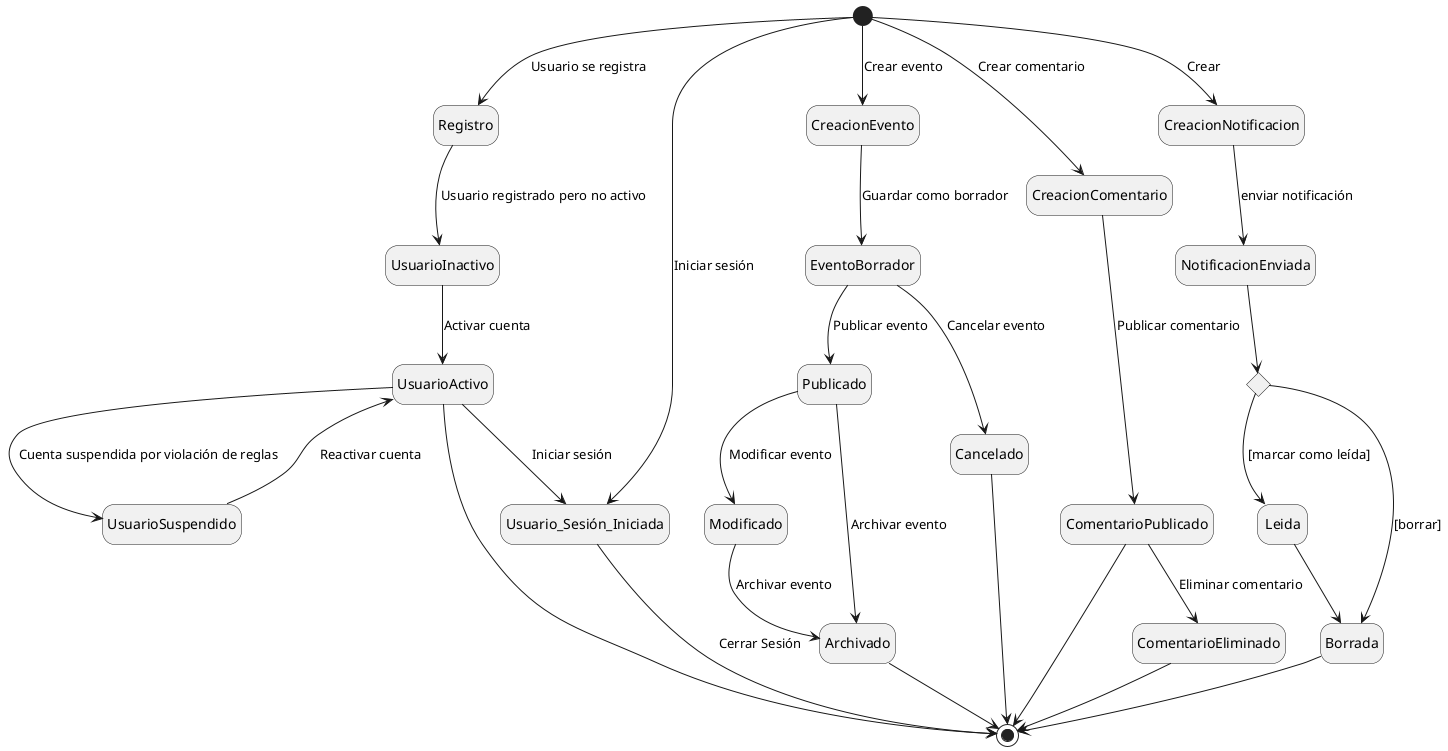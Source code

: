 @startuml Diagrama ded estados

hide empty description

' Estado inicial
[*] --> Registro : Usuario se registra

' Estados del Usuario
Registro --> UsuarioInactivo : Usuario registrado pero no activo
UsuarioInactivo --> UsuarioActivo : Activar cuenta
UsuarioActivo --> UsuarioSuspendido : Cuenta suspendida por violación de reglas
UsuarioSuspendido --> UsuarioActivo : Reactivar cuenta
UsuarioActivo --> [*]
UsuarioActivo --> Usuario_Sesión_Iniciada : Iniciar sesión
Usuario_Sesión_Iniciada --> [*] : Cerrar Sesión
[*] --> Usuario_Sesión_Iniciada : Iniciar sesión

' Estados del Evento
[*] --> CreacionEvento : Crear evento
CreacionEvento --> EventoBorrador : Guardar como borrador
EventoBorrador --> Publicado : Publicar evento
Publicado --> Modificado: Modificar evento
Modificado --> Archivado: Archivar evento
Publicado --> Archivado : Archivar evento
EventoBorrador --> Cancelado : Cancelar evento
Cancelado --> [*]
Archivado --> [*]

' Estados del Comentario
[*] --> CreacionComentario : Crear comentario
CreacionComentario --> ComentarioPublicado : Publicar comentario
ComentarioPublicado --> ComentarioEliminado : Eliminar comentario
ComentarioPublicado --> [*]
ComentarioEliminado --> [*]

' Estados de las Notificaciones
state EstadoNotificacion <<choice>>
[*] --> CreacionNotificacion : Crear
CreacionNotificacion --> NotificacionEnviada : enviar notificación
NotificacionEnviada --> EstadoNotificacion
EstadoNotificacion --> Leida : [marcar como leída]
EstadoNotificacion --> Borrada : [borrar]
Leida --> Borrada
Borrada --> [*]

@enduml
